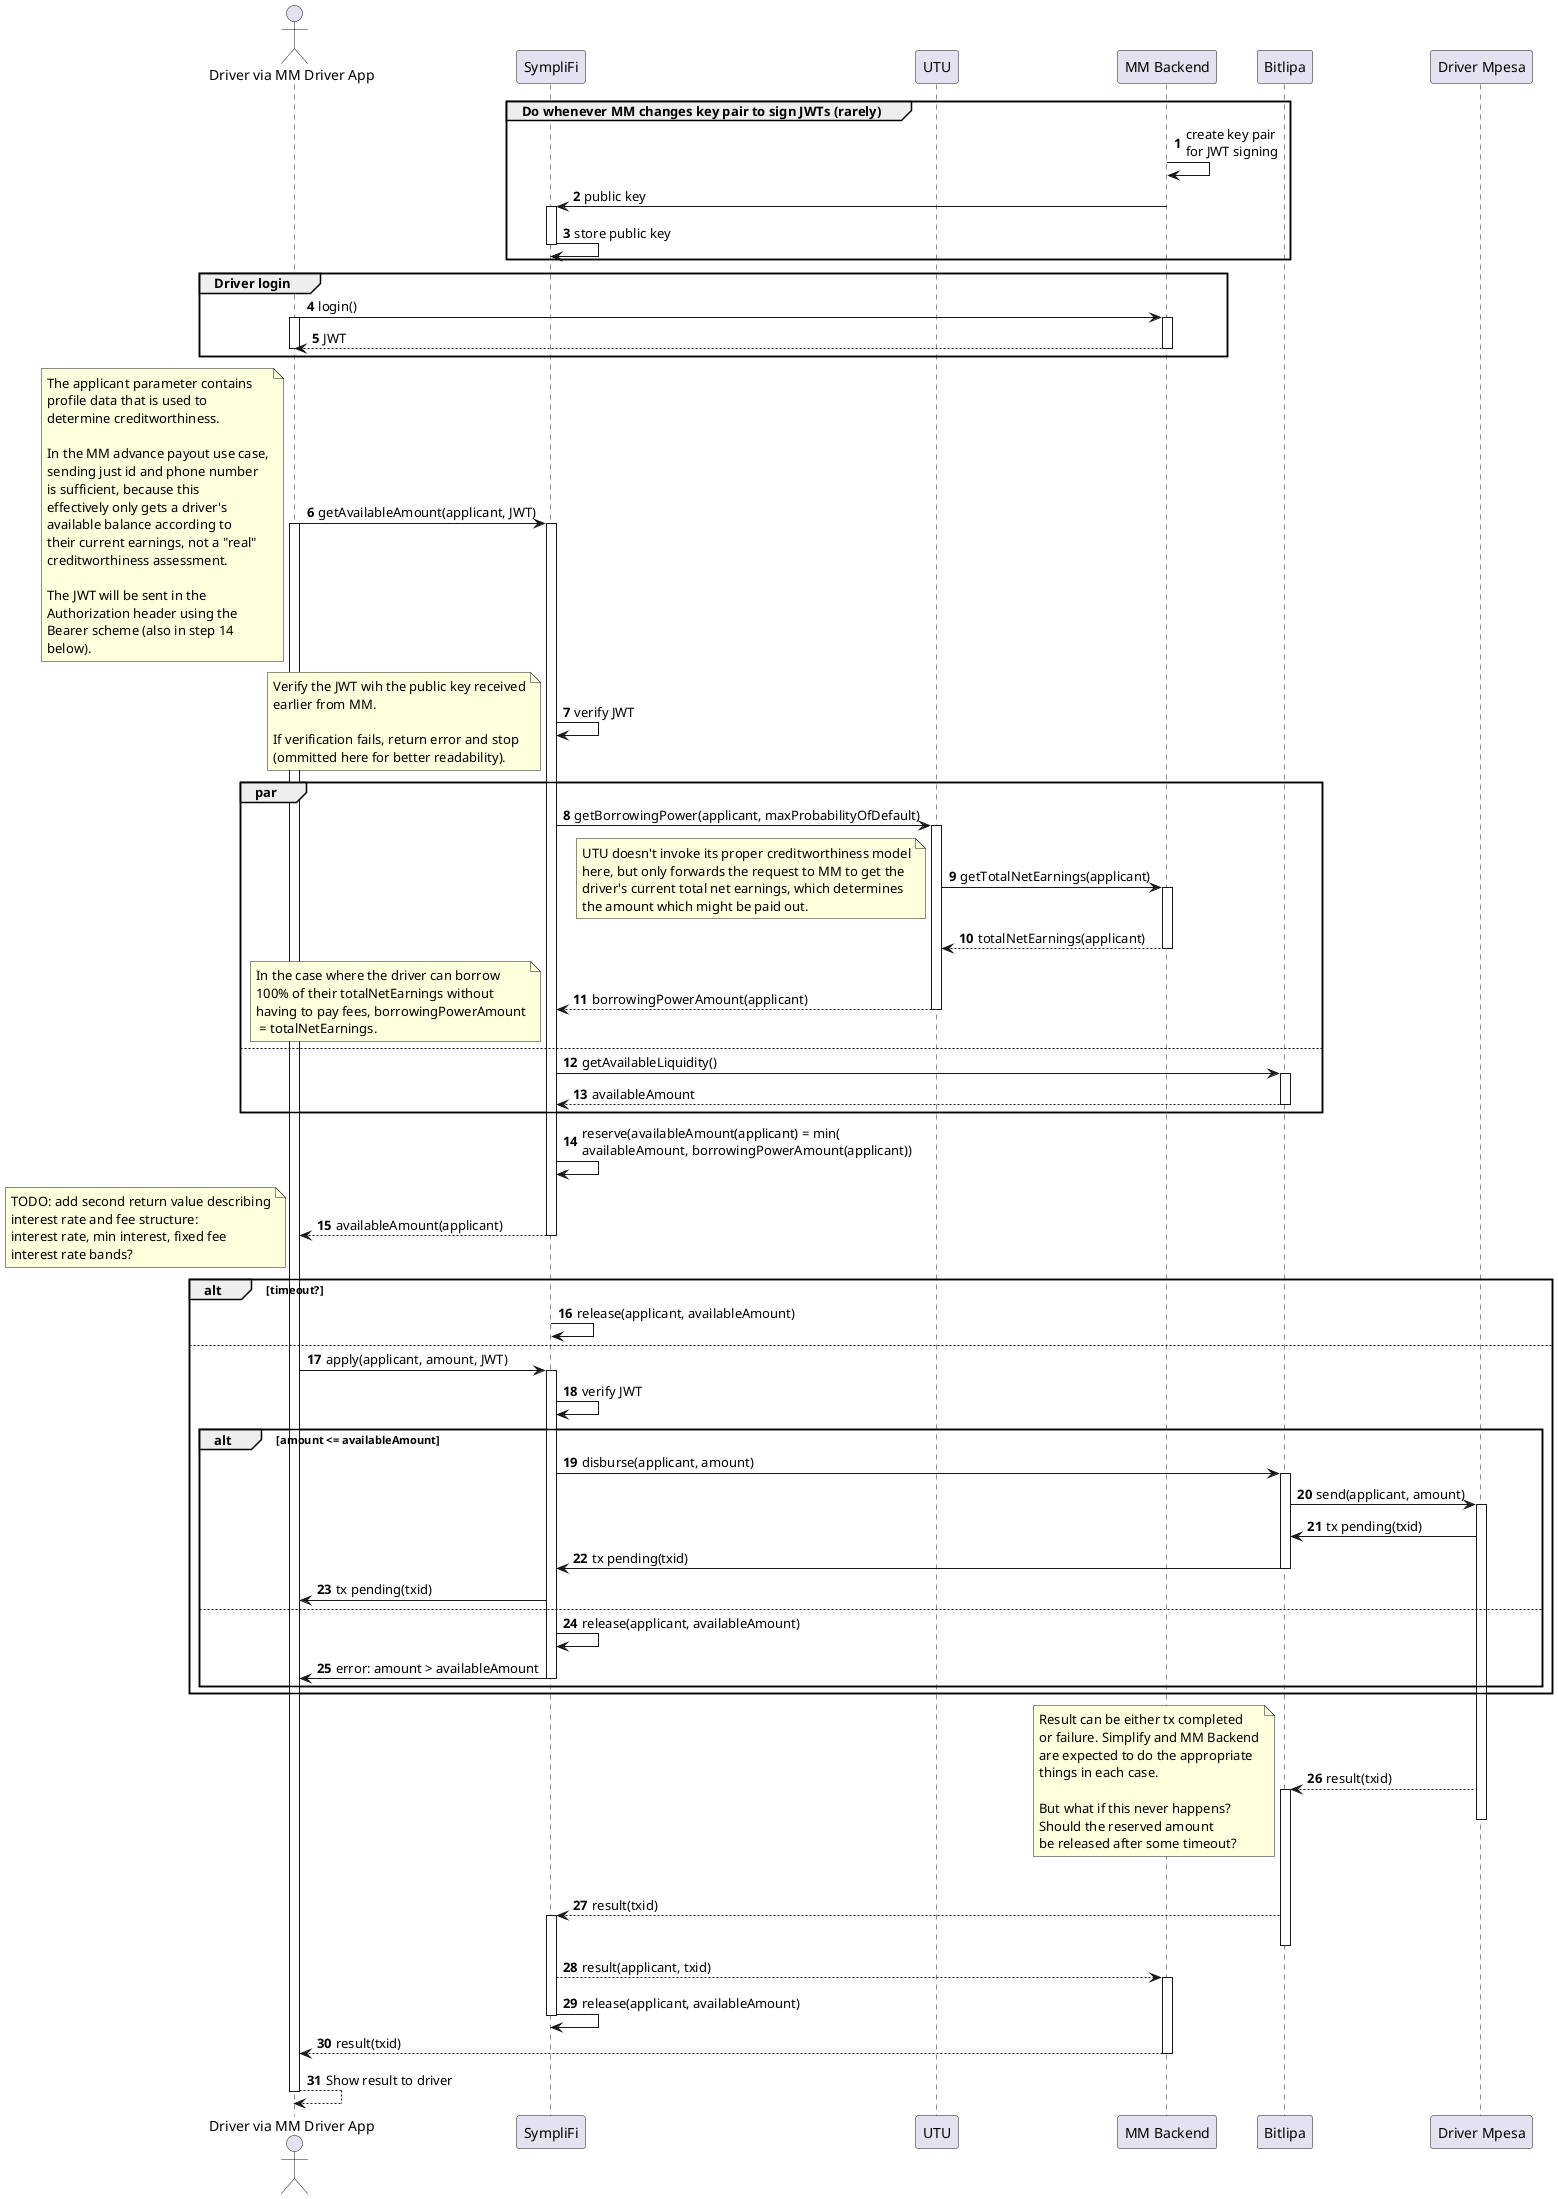 @startuml
'https://plantuml.com/sequence-diagram

autonumber

actor "Driver via MM Driver App" As MMd
participant SympliFi As S
participant UTU As U
participant "MM Backend" As MMb
participant Bitlipa As B
participant "Driver Mpesa" As M

group Do whenever MM changes key pair to sign JWTs (rarely)
MMb -> MMb : create key pair\nfor JWT signing
MMb -> S ++ : public key
S -> S: store public key
deactivate S
end group

group Driver login
MMd -> MMb ++ : login()
activate MMd
return JWT
deactivate MMd
end group

MMd -> S ++ : getAvailableAmount(applicant, JWT)
activate MMd
note left
The applicant parameter contains
profile data that is used to
determine creditworthiness.

In the MM advance payout use case,
sending just id and phone number
is sufficient, because this
effectively only gets a driver's
available balance according to
their current earnings, not a "real"
creditworthiness assessment.

The JWT will be sent in the
Authorization header using the
Bearer scheme (also in step 14
below).
end note

S -> S : verify JWT
note left
Verify the JWT wih the public key received
earlier from MM.

If verification fails, return error and stop
(ommitted here for better readability).
end note

par
S -> U ++ : getBorrowingPower(applicant, maxProbabilityOfDefault)
U -> MMb ++ : getTotalNetEarnings(applicant)
note left
UTU doesn't invoke its proper creditworthiness model
here, but only forwards the request to MM to get the
driver's current total net earnings, which determines
the amount which might be paid out.
end note

return totalNetEarnings(applicant)
return borrowingPowerAmount(applicant)
note left
In the case where the driver can borrow
100% of their totalNetEarnings without
having to pay fees, borrowingPowerAmount
 = totalNetEarnings.
end note

also
S -> B ++ : getAvailableLiquidity()
return availableAmount
end par

S -> S : reserve(availableAmount(applicant) = min(\navailableAmount, borrowingPowerAmount(applicant))

return availableAmount(applicant)
note left
TODO: add second return value describing
interest rate and fee structure:
interest rate, min interest, fixed fee
interest rate bands?
end note

alt timeout?
    S -> S : release(applicant, availableAmount)
else
    MMd -> S ++ : apply(applicant, amount, JWT)
    S -> S : verify JWT

    alt amount <= availableAmount
      S -> B ++ : disburse(applicant, amount)

      B -> M ++ : send(applicant, amount)
      M -> B : tx pending(txid)
      B -> S : tx pending(txid)
      deactivate B
      S -> MMd : tx pending(txid)
    else
      S -> S : release(applicant, availableAmount)
      S -> MMd : error: amount > availableAmount
      deactivate S
    end
end

M --> B ++ : result(txid)
deactivate M
note left
    Result can be either tx completed
    or failure. Simplify and MM Backend
    are expected to do the appropriate
    things in each case.

    But what if this never happens?
    Should the reserved amount
    be released after some timeout?
end note
B --> S ++ : result(txid)
deactivate B
S --> MMb ++ : result(applicant, txid)
S -> S : release(applicant, availableAmount)
deactivate S
MMb --> MMd : result(txid)
deactivate MMb
MMd --> MMd : Show result to driver
deactivate MMd
@enduml
